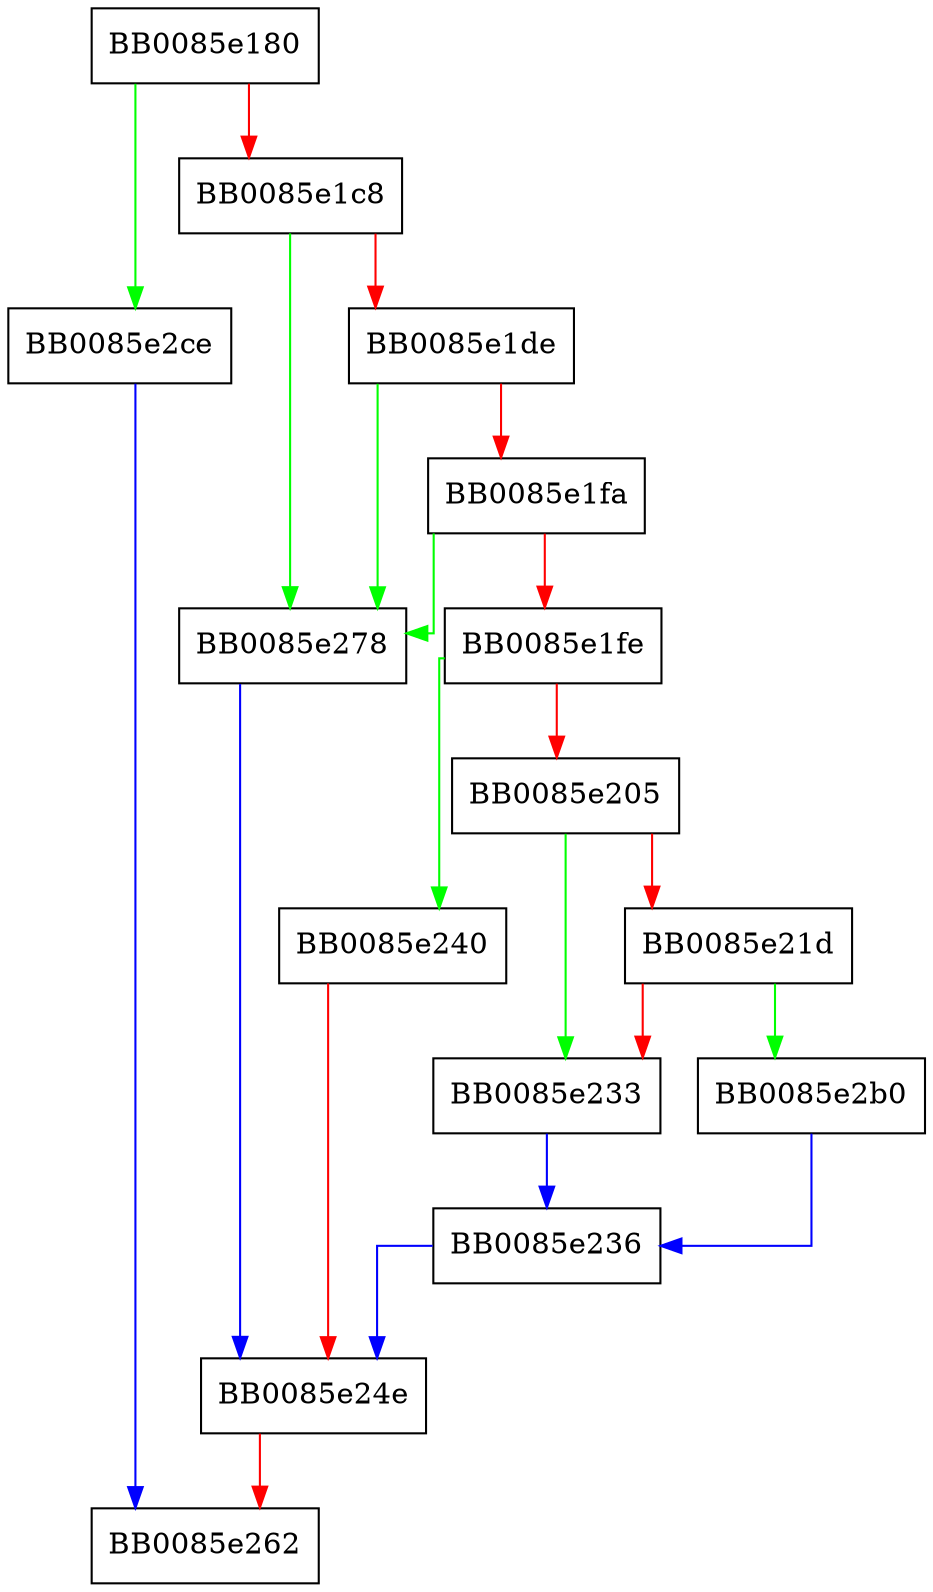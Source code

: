 digraph BN_GF2m_mod_sqrt {
  node [shape="box"];
  graph [splines=ortho];
  BB0085e180 -> BB0085e2ce [color="green"];
  BB0085e180 -> BB0085e1c8 [color="red"];
  BB0085e1c8 -> BB0085e278 [color="green"];
  BB0085e1c8 -> BB0085e1de [color="red"];
  BB0085e1de -> BB0085e278 [color="green"];
  BB0085e1de -> BB0085e1fa [color="red"];
  BB0085e1fa -> BB0085e278 [color="green"];
  BB0085e1fa -> BB0085e1fe [color="red"];
  BB0085e1fe -> BB0085e240 [color="green"];
  BB0085e1fe -> BB0085e205 [color="red"];
  BB0085e205 -> BB0085e233 [color="green"];
  BB0085e205 -> BB0085e21d [color="red"];
  BB0085e21d -> BB0085e2b0 [color="green"];
  BB0085e21d -> BB0085e233 [color="red"];
  BB0085e233 -> BB0085e236 [color="blue"];
  BB0085e236 -> BB0085e24e [color="blue"];
  BB0085e240 -> BB0085e24e [color="red"];
  BB0085e24e -> BB0085e262 [color="red"];
  BB0085e278 -> BB0085e24e [color="blue"];
  BB0085e2b0 -> BB0085e236 [color="blue"];
  BB0085e2ce -> BB0085e262 [color="blue"];
}